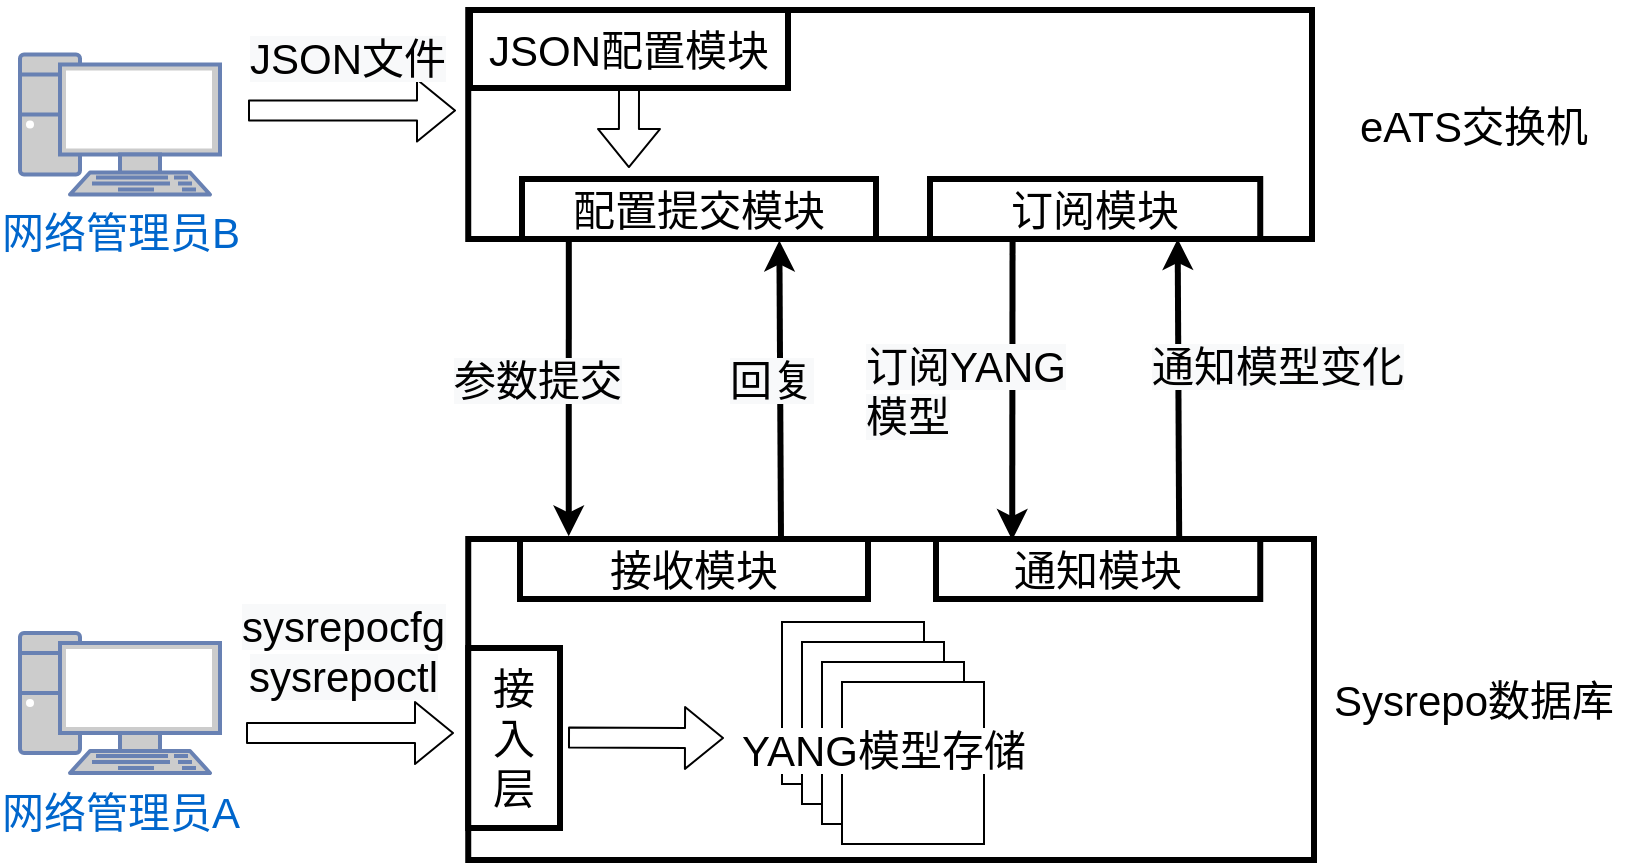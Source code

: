 <mxfile version="14.6.0" type="github">
  <diagram id="AxgMR8E1Wx8xZ-haz2gc" name="Page-1">
    <mxGraphModel dx="2622" dy="1962" grid="0" gridSize="10" guides="1" tooltips="1" connect="1" arrows="1" fold="1" page="0" pageScale="1" pageWidth="827" pageHeight="1169" math="0" shadow="0">
      <root>
        <mxCell id="0" />
        <mxCell id="1" parent="0" />
        <mxCell id="Cryf7olJHlNcYrcqDk_B-13" value="&lt;blockquote&gt;&lt;br&gt;&lt;/blockquote&gt;" style="rounded=0;whiteSpace=wrap;html=1;strokeWidth=3;" parent="1" vertex="1">
          <mxGeometry x="-578.88" y="-832" width="421.88" height="114.5" as="geometry" />
        </mxCell>
        <mxCell id="Cryf7olJHlNcYrcqDk_B-1" value="&lt;blockquote&gt;&lt;br&gt;&lt;/blockquote&gt;" style="rounded=0;whiteSpace=wrap;html=1;strokeWidth=3;" parent="1" vertex="1">
          <mxGeometry x="-578.88" y="-567.5" width="422.88" height="160.5" as="geometry" />
        </mxCell>
        <mxCell id="Cryf7olJHlNcYrcqDk_B-2" value="&lt;p&gt;&lt;font style=&quot;font-size: 21px&quot;&gt;订阅模块&lt;/font&gt;&lt;/p&gt;" style="rounded=0;whiteSpace=wrap;html=1;strokeWidth=3;" parent="1" vertex="1">
          <mxGeometry x="-348" y="-747.5" width="165.12" height="30" as="geometry" />
        </mxCell>
        <mxCell id="Cryf7olJHlNcYrcqDk_B-3" value="&lt;p&gt;&lt;font style=&quot;font-size: 21px&quot;&gt;通知模块&lt;/font&gt;&lt;/p&gt;" style="rounded=0;whiteSpace=wrap;html=1;strokeWidth=3;" parent="1" vertex="1">
          <mxGeometry x="-345" y="-567.5" width="162.12" height="30" as="geometry" />
        </mxCell>
        <mxCell id="Cryf7olJHlNcYrcqDk_B-4" value="" style="endArrow=classic;html=1;exitX=0.75;exitY=0;exitDx=0;exitDy=0;strokeWidth=3;entryX=0.75;entryY=1;entryDx=0;entryDy=0;" parent="1" source="Cryf7olJHlNcYrcqDk_B-3" target="Cryf7olJHlNcYrcqDk_B-2" edge="1">
          <mxGeometry width="50" height="50" relative="1" as="geometry">
            <mxPoint x="-513.13" y="-523.51" as="sourcePoint" />
            <mxPoint x="-294" y="-717" as="targetPoint" />
          </mxGeometry>
        </mxCell>
        <mxCell id="Cryf7olJHlNcYrcqDk_B-5" value="" style="endArrow=classic;html=1;entryX=0.235;entryY=0.017;entryDx=0;entryDy=0;strokeWidth=3;exitX=0.25;exitY=1;exitDx=0;exitDy=0;entryPerimeter=0;" parent="1" source="Cryf7olJHlNcYrcqDk_B-2" target="Cryf7olJHlNcYrcqDk_B-3" edge="1">
          <mxGeometry width="50" height="50" relative="1" as="geometry">
            <mxPoint x="-378.13" y="-647.5" as="sourcePoint" />
            <mxPoint x="-571.05" y="-522.34" as="targetPoint" />
          </mxGeometry>
        </mxCell>
        <mxCell id="Cryf7olJHlNcYrcqDk_B-8" value="&lt;span style=&quot;color: rgb(0 , 0 , 0) ; font-family: &amp;#34;helvetica&amp;#34; ; font-size: 21px ; font-style: normal ; font-weight: 400 ; letter-spacing: normal ; text-align: center ; text-indent: 0px ; text-transform: none ; word-spacing: 0px ; background-color: rgb(248 , 249 , 250) ; display: inline ; float: none&quot;&gt;订阅YANG&lt;br&gt;模型&lt;/span&gt;" style="text;whiteSpace=wrap;html=1;" parent="1" vertex="1">
          <mxGeometry x="-382" y="-673" width="180" height="30" as="geometry" />
        </mxCell>
        <mxCell id="Cryf7olJHlNcYrcqDk_B-14" value="&lt;p&gt;&lt;font style=&quot;font-size: 21px&quot;&gt;配置提交模块&lt;/font&gt;&lt;/p&gt;" style="rounded=0;whiteSpace=wrap;html=1;strokeWidth=3;" parent="1" vertex="1">
          <mxGeometry x="-552" y="-747.5" width="177" height="30" as="geometry" />
        </mxCell>
        <mxCell id="Cryf7olJHlNcYrcqDk_B-15" value="" style="endArrow=classic;html=1;exitX=0.75;exitY=0;exitDx=0;exitDy=0;strokeWidth=3;entryX=0.727;entryY=1.026;entryDx=0;entryDy=0;entryPerimeter=0;" parent="1" source="Cryf7olJHlNcYrcqDk_B-24" target="Cryf7olJHlNcYrcqDk_B-14" edge="1">
          <mxGeometry width="50" height="50" relative="1" as="geometry">
            <mxPoint x="-472.25" y="-568.01" as="sourcePoint" />
            <mxPoint x="-424" y="-716" as="targetPoint" />
          </mxGeometry>
        </mxCell>
        <mxCell id="Cryf7olJHlNcYrcqDk_B-16" value="" style="endArrow=classic;html=1;entryX=0.14;entryY=-0.045;entryDx=0;entryDy=0;strokeWidth=3;exitX=0.25;exitY=1;exitDx=0;exitDy=0;entryPerimeter=0;" parent="1" target="Cryf7olJHlNcYrcqDk_B-24" edge="1">
          <mxGeometry width="50" height="50" relative="1" as="geometry">
            <mxPoint x="-528.59" y="-718.01" as="sourcePoint" />
            <mxPoint x="-528.9" y="-567.5" as="targetPoint" />
          </mxGeometry>
        </mxCell>
        <mxCell id="Cryf7olJHlNcYrcqDk_B-21" value="&lt;div style=&quot;text-align: center&quot;&gt;&lt;font face=&quot;helvetica&quot;&gt;&lt;span style=&quot;font-size: 21px ; background-color: rgb(248 , 249 , 250)&quot;&gt;通知模型变化&lt;/span&gt;&lt;/font&gt;&lt;/div&gt;" style="text;whiteSpace=wrap;html=1;" parent="1" vertex="1">
          <mxGeometry x="-239" y="-673" width="180" height="30" as="geometry" />
        </mxCell>
        <mxCell id="Cryf7olJHlNcYrcqDk_B-23" value="&lt;font style=&quot;font-size: 21px&quot;&gt;网络管理员A&lt;/font&gt;" style="fontColor=#0066CC;verticalAlign=top;verticalLabelPosition=bottom;labelPosition=center;align=center;html=1;outlineConnect=0;fillColor=#CCCCCC;strokeColor=#6881B3;gradientColor=none;gradientDirection=north;strokeWidth=2;shape=mxgraph.networks.pc;" parent="1" vertex="1">
          <mxGeometry x="-803" y="-520.5" width="100" height="70" as="geometry" />
        </mxCell>
        <mxCell id="Cryf7olJHlNcYrcqDk_B-24" value="&lt;p&gt;&lt;span style=&quot;font-size: 21px&quot;&gt;接收模块&lt;/span&gt;&lt;/p&gt;" style="rounded=0;whiteSpace=wrap;html=1;strokeWidth=3;" parent="1" vertex="1">
          <mxGeometry x="-553" y="-567.5" width="174" height="30" as="geometry" />
        </mxCell>
        <mxCell id="Cryf7olJHlNcYrcqDk_B-25" value="&lt;blockquote&gt;&lt;span style=&quot;font-size: 21px&quot;&gt;接入层&lt;/span&gt;&lt;/blockquote&gt;" style="rounded=0;whiteSpace=wrap;html=1;strokeWidth=3;" parent="1" vertex="1">
          <mxGeometry x="-578.88" y="-513" width="45.88" height="90" as="geometry" />
        </mxCell>
        <mxCell id="Cryf7olJHlNcYrcqDk_B-28" value="" style="shape=flexArrow;endArrow=classic;html=1;" parent="1" edge="1">
          <mxGeometry width="50" height="50" relative="1" as="geometry">
            <mxPoint x="-690" y="-470.5" as="sourcePoint" />
            <mxPoint x="-586" y="-470.5" as="targetPoint" />
          </mxGeometry>
        </mxCell>
        <mxCell id="Cryf7olJHlNcYrcqDk_B-29" value="&lt;div style=&quot;text-align: center&quot;&gt;&lt;font face=&quot;helvetica&quot;&gt;&lt;span style=&quot;font-size: 21px ; background-color: rgb(248 , 249 , 250)&quot;&gt;sysrepocfg&lt;/span&gt;&lt;/font&gt;&lt;/div&gt;&lt;div style=&quot;text-align: center&quot;&gt;&lt;font face=&quot;helvetica&quot;&gt;&lt;span style=&quot;font-size: 21px ; background-color: rgb(248 , 249 , 250)&quot;&gt;sysrepoctl&lt;/span&gt;&lt;/font&gt;&lt;/div&gt;" style="text;whiteSpace=wrap;html=1;" parent="1" vertex="1">
          <mxGeometry x="-694" y="-543" width="180" height="30" as="geometry" />
        </mxCell>
        <mxCell id="Cryf7olJHlNcYrcqDk_B-30" value="&lt;div style=&quot;text-align: center&quot;&gt;&lt;font face=&quot;helvetica&quot;&gt;&lt;span style=&quot;font-size: 21px ; background-color: rgb(248 , 249 , 250)&quot;&gt;参数提交&lt;/span&gt;&lt;/font&gt;&lt;/div&gt;" style="text;whiteSpace=wrap;html=1;" parent="1" vertex="1">
          <mxGeometry x="-588.5" y="-666" width="180" height="30" as="geometry" />
        </mxCell>
        <mxCell id="Cryf7olJHlNcYrcqDk_B-31" value="&lt;div style=&quot;text-align: center&quot;&gt;&lt;font face=&quot;helvetica&quot;&gt;&lt;span style=&quot;font-size: 21px ; background-color: rgb(248 , 249 , 250)&quot;&gt;回复&lt;/span&gt;&lt;/font&gt;&lt;/div&gt;" style="text;whiteSpace=wrap;html=1;" parent="1" vertex="1">
          <mxGeometry x="-450" y="-666" width="180" height="30" as="geometry" />
        </mxCell>
        <mxCell id="Cryf7olJHlNcYrcqDk_B-32" value="&lt;p&gt;&lt;font style=&quot;font-size: 21px&quot;&gt;JSON配置模块&lt;/font&gt;&lt;/p&gt;" style="rounded=0;whiteSpace=wrap;html=1;strokeWidth=3;" parent="1" vertex="1">
          <mxGeometry x="-578" y="-832" width="159" height="39" as="geometry" />
        </mxCell>
        <mxCell id="Cryf7olJHlNcYrcqDk_B-33" value="&lt;font style=&quot;font-size: 21px&quot;&gt;网络管理员B&lt;/font&gt;" style="fontColor=#0066CC;verticalAlign=top;verticalLabelPosition=bottom;labelPosition=center;align=center;html=1;outlineConnect=0;fillColor=#CCCCCC;strokeColor=#6881B3;gradientColor=none;gradientDirection=north;strokeWidth=2;shape=mxgraph.networks.pc;" parent="1" vertex="1">
          <mxGeometry x="-803" y="-809.75" width="100" height="70" as="geometry" />
        </mxCell>
        <mxCell id="Cryf7olJHlNcYrcqDk_B-34" value="" style="shape=flexArrow;endArrow=classic;html=1;" parent="1" edge="1">
          <mxGeometry width="50" height="50" relative="1" as="geometry">
            <mxPoint x="-689" y="-781.75" as="sourcePoint" />
            <mxPoint x="-585" y="-781.75" as="targetPoint" />
          </mxGeometry>
        </mxCell>
        <mxCell id="Cryf7olJHlNcYrcqDk_B-35" value="&lt;div style=&quot;text-align: center&quot;&gt;&lt;font face=&quot;helvetica&quot;&gt;&lt;span style=&quot;font-size: 21px ; background-color: rgb(248 , 249 , 250)&quot;&gt;JSON文件&lt;/span&gt;&lt;/font&gt;&lt;/div&gt;" style="text;whiteSpace=wrap;html=1;" parent="1" vertex="1">
          <mxGeometry x="-690" y="-827.5" width="180" height="30" as="geometry" />
        </mxCell>
        <mxCell id="Cryf7olJHlNcYrcqDk_B-36" value="" style="shape=flexArrow;endArrow=classic;html=1;exitX=0.5;exitY=1;exitDx=0;exitDy=0;entryX=0.302;entryY=-0.183;entryDx=0;entryDy=0;entryPerimeter=0;" parent="1" source="Cryf7olJHlNcYrcqDk_B-32" target="Cryf7olJHlNcYrcqDk_B-14" edge="1">
          <mxGeometry width="50" height="50" relative="1" as="geometry">
            <mxPoint x="-619" y="-718" as="sourcePoint" />
            <mxPoint x="-569" y="-768" as="targetPoint" />
          </mxGeometry>
        </mxCell>
        <mxCell id="Cryf7olJHlNcYrcqDk_B-37" value="&lt;span style=&quot;color: rgb(0, 0, 0); font-family: helvetica; font-size: 21px; font-style: normal; font-weight: 400; letter-spacing: normal; text-align: center; text-indent: 0px; text-transform: none; word-spacing: 0px; background-color: rgb(255, 255, 255); display: inline; float: none;&quot;&gt;Sysrepo数据库&lt;/span&gt;" style="text;whiteSpace=wrap;html=1;" parent="1" vertex="1">
          <mxGeometry x="-148" y="-506" width="160" height="31" as="geometry" />
        </mxCell>
        <mxCell id="Cryf7olJHlNcYrcqDk_B-38" value="&lt;span style=&quot;color: rgb(0, 0, 0); font-family: helvetica; font-size: 21px; font-style: normal; font-weight: 400; letter-spacing: normal; text-align: center; text-indent: 0px; text-transform: none; word-spacing: 0px; background-color: rgb(255, 255, 255); display: inline; float: none;&quot;&gt;eATS交换机&lt;/span&gt;" style="text;whiteSpace=wrap;html=1;" parent="1" vertex="1">
          <mxGeometry x="-135" y="-793" width="134" height="31" as="geometry" />
        </mxCell>
        <mxCell id="Cryf7olJHlNcYrcqDk_B-41" value="" style="rounded=0;whiteSpace=wrap;html=1;" parent="1" vertex="1">
          <mxGeometry x="-422" y="-526" width="71" height="81" as="geometry" />
        </mxCell>
        <mxCell id="Cryf7olJHlNcYrcqDk_B-47" value="" style="rounded=0;whiteSpace=wrap;html=1;" parent="1" vertex="1">
          <mxGeometry x="-412" y="-516" width="71" height="81" as="geometry" />
        </mxCell>
        <mxCell id="Cryf7olJHlNcYrcqDk_B-48" value="" style="rounded=0;whiteSpace=wrap;html=1;" parent="1" vertex="1">
          <mxGeometry x="-402" y="-506" width="71" height="81" as="geometry" />
        </mxCell>
        <mxCell id="Cryf7olJHlNcYrcqDk_B-49" value="" style="rounded=0;whiteSpace=wrap;html=1;" parent="1" vertex="1">
          <mxGeometry x="-392" y="-496" width="71" height="81" as="geometry" />
        </mxCell>
        <mxCell id="Cryf7olJHlNcYrcqDk_B-51" value="&lt;span style=&quot;color: rgb(0 , 0 , 0) ; font-family: &amp;#34;helvetica&amp;#34; ; font-size: 21px ; font-style: normal ; font-weight: 400 ; letter-spacing: normal ; text-align: center ; text-indent: 0px ; text-transform: none ; word-spacing: 0px ; background-color: rgb(255 , 255 , 255) ; display: inline ; float: none&quot;&gt;YANG模型存储&lt;/span&gt;" style="text;whiteSpace=wrap;html=1;" parent="1" vertex="1">
          <mxGeometry x="-444" y="-481" width="160" height="27" as="geometry" />
        </mxCell>
        <mxCell id="Cryf7olJHlNcYrcqDk_B-53" value="" style="shape=flexArrow;endArrow=classic;html=1;" parent="1" edge="1">
          <mxGeometry width="50" height="50" relative="1" as="geometry">
            <mxPoint x="-529" y="-468.2" as="sourcePoint" />
            <mxPoint x="-451" y="-468" as="targetPoint" />
          </mxGeometry>
        </mxCell>
      </root>
    </mxGraphModel>
  </diagram>
</mxfile>
